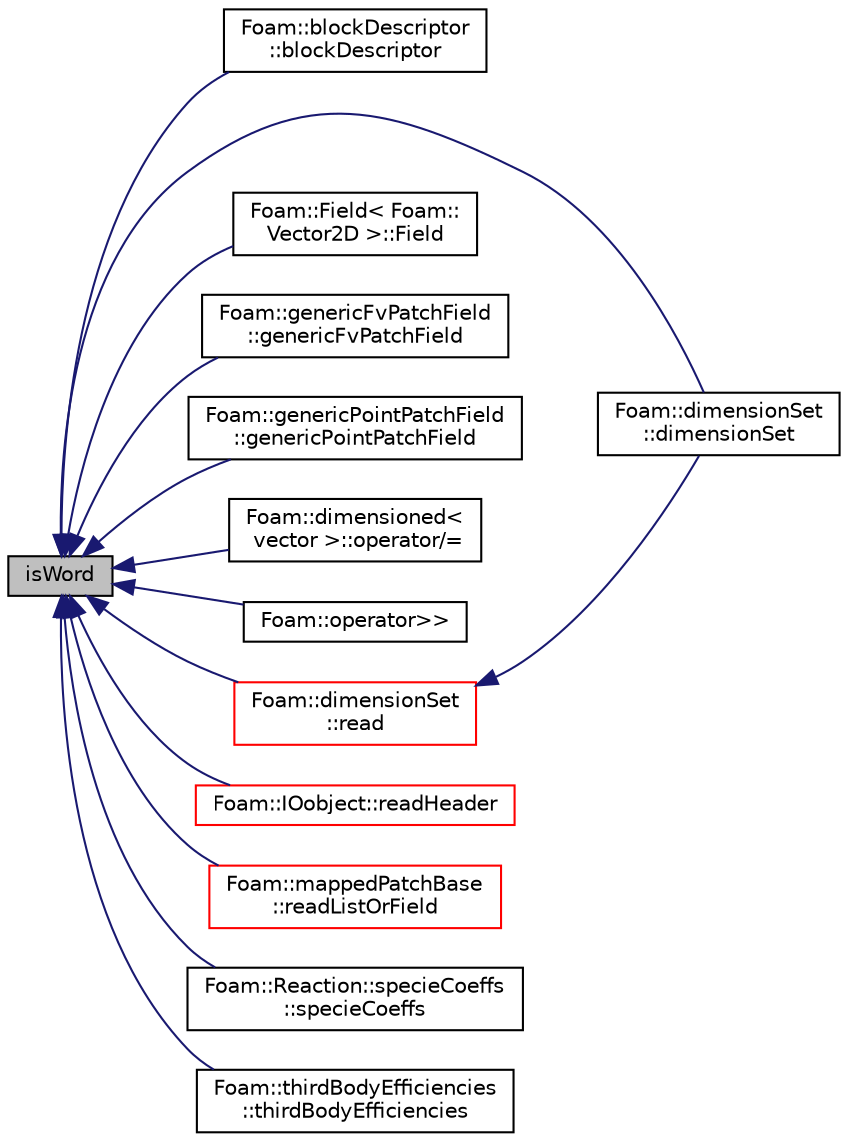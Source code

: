 digraph "isWord"
{
  bgcolor="transparent";
  edge [fontname="Helvetica",fontsize="10",labelfontname="Helvetica",labelfontsize="10"];
  node [fontname="Helvetica",fontsize="10",shape=record];
  rankdir="LR";
  Node105 [label="isWord",height=0.2,width=0.4,color="black", fillcolor="grey75", style="filled", fontcolor="black"];
  Node105 -> Node106 [dir="back",color="midnightblue",fontsize="10",style="solid",fontname="Helvetica"];
  Node106 [label="Foam::blockDescriptor\l::blockDescriptor",height=0.2,width=0.4,color="black",URL="$a25745.html#a00eb99a211b093415fcdeca89e0ef220",tooltip="Construct from Istream. "];
  Node105 -> Node107 [dir="back",color="midnightblue",fontsize="10",style="solid",fontname="Helvetica"];
  Node107 [label="Foam::dimensionSet\l::dimensionSet",height=0.2,width=0.4,color="black",URL="$a27477.html#abd672e6f6f2ddf374d3954f2c2dd2a1f",tooltip="Construct from Istream. "];
  Node105 -> Node108 [dir="back",color="midnightblue",fontsize="10",style="solid",fontname="Helvetica"];
  Node108 [label="Foam::Field\< Foam::\lVector2D \>::Field",height=0.2,width=0.4,color="black",URL="$a27573.html#a7c7798a471c99613de775e23bbe76b8f",tooltip="Construct from a dictionary entry. "];
  Node105 -> Node109 [dir="back",color="midnightblue",fontsize="10",style="solid",fontname="Helvetica"];
  Node109 [label="Foam::genericFvPatchField\l::genericFvPatchField",height=0.2,width=0.4,color="black",URL="$a24689.html#a55caa01e757d3893cd3a7034439317d9",tooltip="Construct from patch, internal field and dictionary. "];
  Node105 -> Node110 [dir="back",color="midnightblue",fontsize="10",style="solid",fontname="Helvetica"];
  Node110 [label="Foam::genericPointPatchField\l::genericPointPatchField",height=0.2,width=0.4,color="black",URL="$a24693.html#abb7dd7bf600b72b3b82ea631844b5eb3",tooltip="Construct from patch, internal field and dictionary. "];
  Node105 -> Node111 [dir="back",color="midnightblue",fontsize="10",style="solid",fontname="Helvetica"];
  Node111 [label="Foam::dimensioned\<\l vector \>::operator/=",height=0.2,width=0.4,color="black",URL="$a27473.html#a974af988e2b06b3a8f644ba16dadbe4f"];
  Node105 -> Node112 [dir="back",color="midnightblue",fontsize="10",style="solid",fontname="Helvetica"];
  Node112 [label="Foam::operator\>\>",height=0.2,width=0.4,color="black",URL="$a21851.html#ae138a2a110d0a07026967ee5edbf2e71"];
  Node105 -> Node113 [dir="back",color="midnightblue",fontsize="10",style="solid",fontname="Helvetica"];
  Node113 [label="Foam::dimensionSet\l::read",height=0.2,width=0.4,color="red",URL="$a27477.html#a4b1272c56fc93e26715db0ffd87a9b1f",tooltip="Read using provided units. Used only in initial parsing. "];
  Node113 -> Node107 [dir="back",color="midnightblue",fontsize="10",style="solid",fontname="Helvetica"];
  Node105 -> Node117 [dir="back",color="midnightblue",fontsize="10",style="solid",fontname="Helvetica"];
  Node117 [label="Foam::IOobject::readHeader",height=0.2,width=0.4,color="red",URL="$a27249.html#acc5353ca76293212d9dba8a82c0d9a44",tooltip="Read header. "];
  Node105 -> Node459 [dir="back",color="midnightblue",fontsize="10",style="solid",fontname="Helvetica"];
  Node459 [label="Foam::mappedPatchBase\l::readListOrField",height=0.2,width=0.4,color="red",URL="$a26225.html#ab5e64ae976c301737f883167857ec318",tooltip="Helper to read field or non-uniform list from dictionary. "];
  Node105 -> Node499 [dir="back",color="midnightblue",fontsize="10",style="solid",fontname="Helvetica"];
  Node499 [label="Foam::Reaction::specieCoeffs\l::specieCoeffs",height=0.2,width=0.4,color="black",URL="$a31681.html#a9b84deb388790337f13f6cb82367964a"];
  Node105 -> Node500 [dir="back",color="midnightblue",fontsize="10",style="solid",fontname="Helvetica"];
  Node500 [label="Foam::thirdBodyEfficiencies\l::thirdBodyEfficiencies",height=0.2,width=0.4,color="black",URL="$a31665.html#aece973b4d66b7d623d7afa421feb9395",tooltip="Construct from Istream. "];
}
